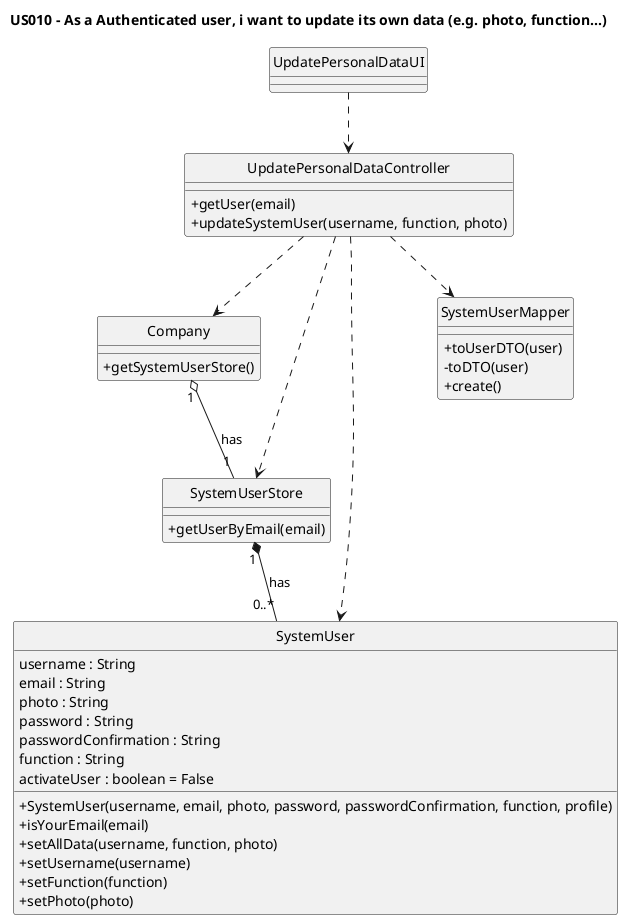 @startuml
'https://plantuml.com/class-diagram

hide circle
skinparam classAttributeIconSize 0

title US010 - As a Authenticated user, i want to update its own data (e.g. photo, function...)

class UpdatePersonalDataUI {
}

class UpdatePersonalDataController {
+getUser(email)
+updateSystemUser(username, function, photo)
}

class Company {
+getSystemUserStore()
}

class SystemUserStore {
+getUserByEmail(email)
}


class SystemUser {
username : String
email : String
photo : String
password : String
passwordConfirmation : String
function : String
activateUser : boolean = False
+SystemUser(username, email, photo, password, passwordConfirmation, function, profile)
+isYourEmail(email)
+setAllData(username, function, photo)
+setUsername(username)
+setFunction(function)
+setPhoto(photo)
}


class SystemUserMapper {
+toUserDTO(user)
-toDTO(user)
+create()
}


UpdatePersonalDataUI ..> UpdatePersonalDataController

UpdatePersonalDataController ..> Company
UpdatePersonalDataController ..> SystemUserStore
UpdatePersonalDataController ..> SystemUser
UpdatePersonalDataController ..> SystemUserMapper


Company "1" o-- "1" SystemUserStore: has
SystemUserStore "1" *-- "0..*" SystemUser: has


@enduml